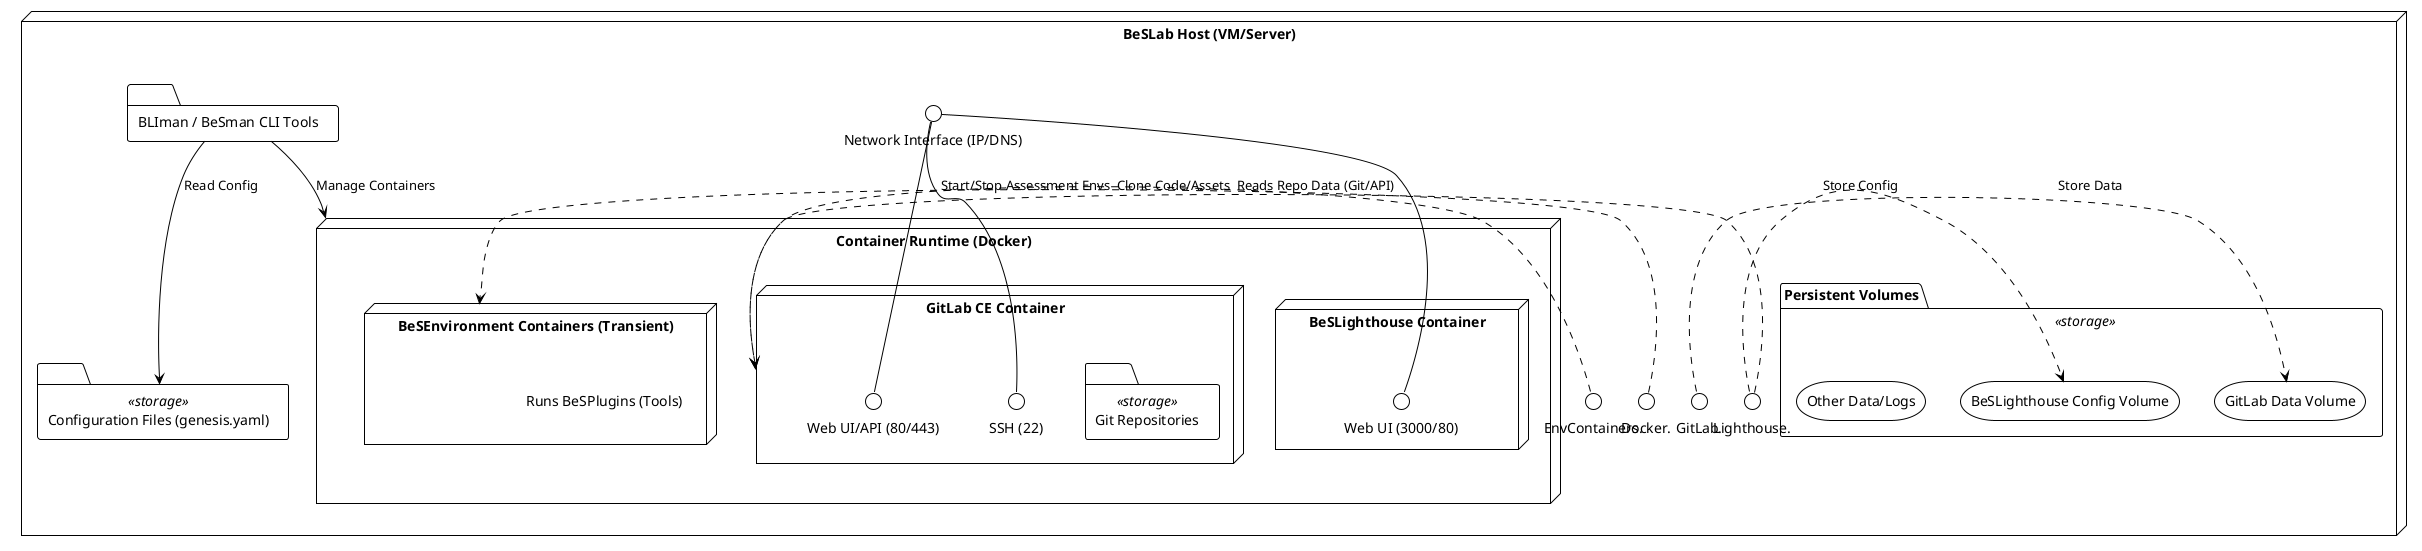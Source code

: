 @startuml
!theme plain
skinparam node {
borderColor Black
borderThickness 1
}
skinparam storage {
borderColor Black
borderThickness 1
}
skinparam interface {
borderColor Black
borderThickness 1
}

node "BeSLab Host (VM/Server)" as Host {
interface "Network Interface (IP/DNS)" as HostNIC

node "Container Runtime (Docker)" as Docker {
node "GitLab CE Container" as GitLab {
folder "Git Repositories" as GitRepos <<storage>>
interface "Web UI/API (80/443)" as GitLabNIC
interface "SSH (22)" as GitLabSSH
}
node "BeSLighthouse Container" as Lighthouse {
interface "Web UI (3000/80)" as LighthouseNIC
}
node "BeSEnvironment Containers (Transient)" as EnvContainers {
label "Runs BeSPlugins (Tools)"
}
}

folder "BLIman / BeSman CLI Tools" as CLITools
folder "Configuration Files (genesis.yaml)" as ConfigFiles <<storage>>
folder "Persistent Volumes" as Volumes <<storage>> {
storage "GitLab Data Volume" as GitLabVol
storage "BeSLighthouse Config Volume" as LighthouseVol
storage "Other Data/Logs" as OtherVol
}

HostNIC -- GitLabNIC
HostNIC -- LighthouseNIC
HostNIC -- GitLabSSH

Lighthouse..> GitLab : Reads Repo Data (Git/API)
CLITools --> Docker : Manage Containers
CLITools --> ConfigFiles : Read Config
GitLab..> GitLabVol : Store Data
Lighthouse..> LighthouseVol : Store Config
Docker..> EnvContainers : Start/Stop Assessment Envs
EnvContainers..> GitLab : Clone Code/Assets
}

@enduml
